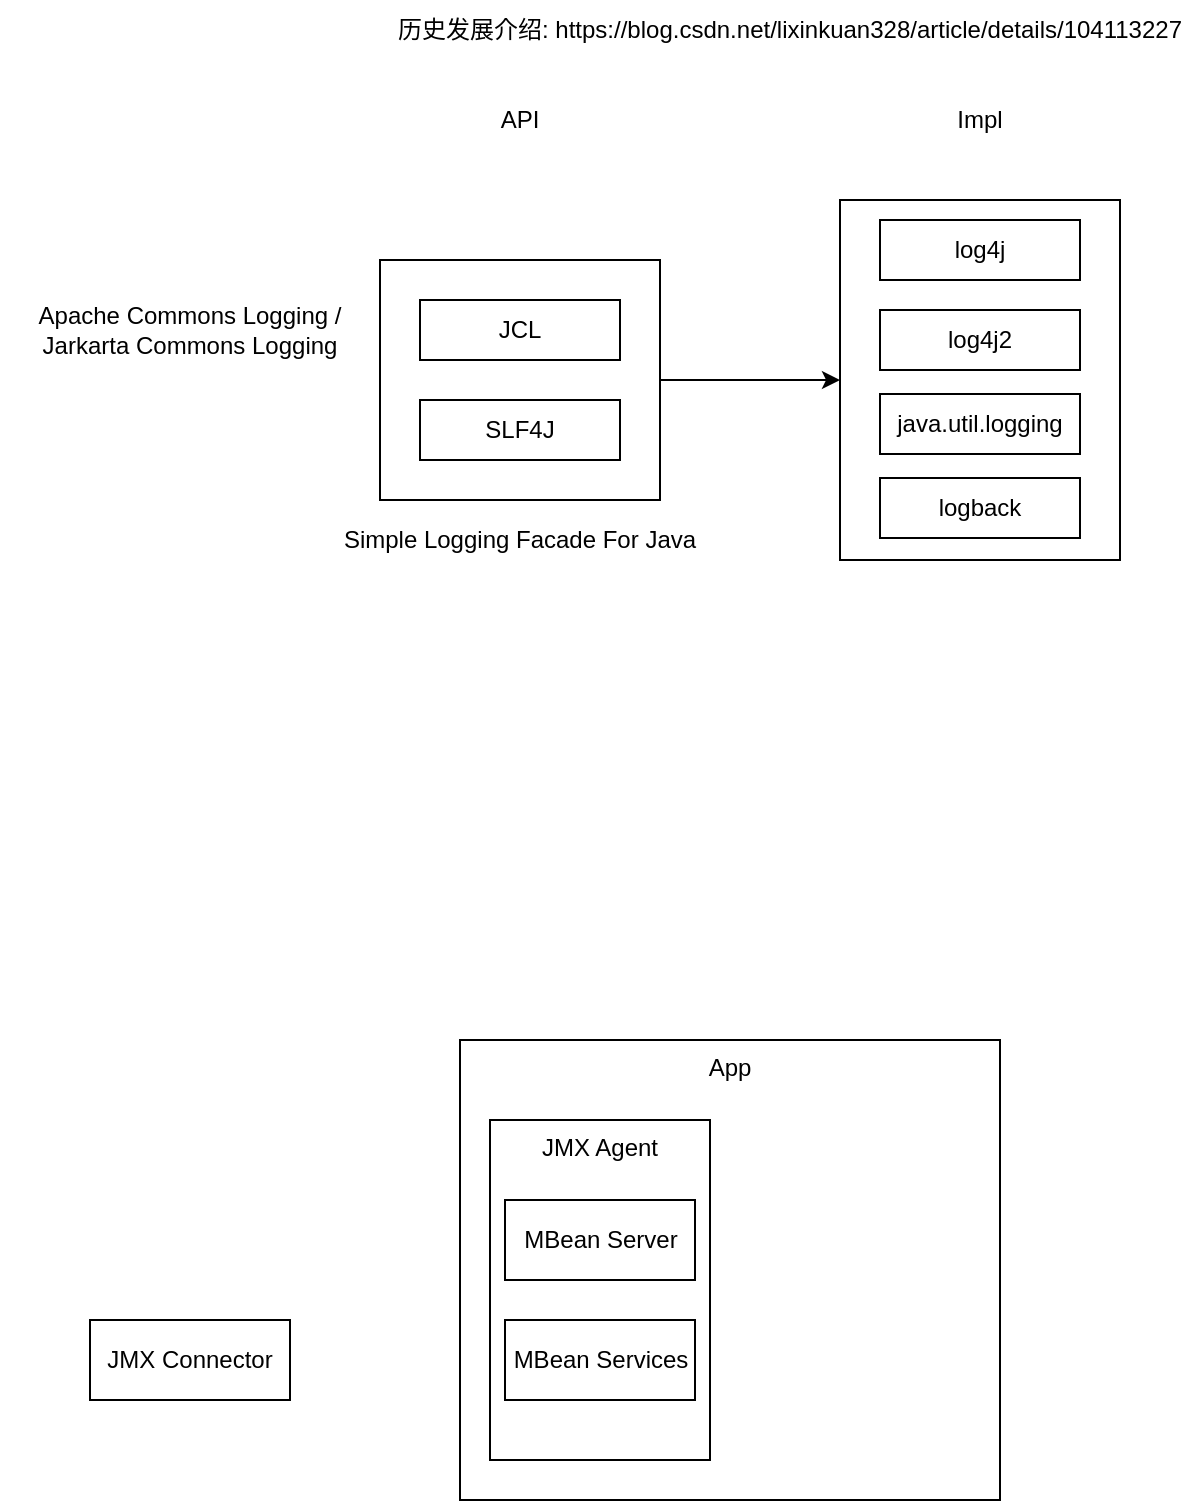 <mxfile version="22.1.3" type="github">
  <diagram id="seu8MXW0M_aEXuHFiLvy" name="Page-1">
    <mxGraphModel dx="1434" dy="765" grid="1" gridSize="10" guides="1" tooltips="1" connect="1" arrows="1" fold="1" page="1" pageScale="1" pageWidth="827" pageHeight="1169" math="0" shadow="0">
      <root>
        <mxCell id="0" />
        <mxCell id="1" parent="0" />
        <mxCell id="j74TEHamLuYHT3G0VTzC-3" value="App" style="rounded=0;whiteSpace=wrap;html=1;align=center;verticalAlign=top;" parent="1" vertex="1">
          <mxGeometry x="260" y="560" width="270" height="230" as="geometry" />
        </mxCell>
        <mxCell id="R05uWj6PvPZUDIditTrj-17" style="edgeStyle=orthogonalEdgeStyle;rounded=0;orthogonalLoop=1;jettySize=auto;html=1;" parent="1" source="R05uWj6PvPZUDIditTrj-10" target="R05uWj6PvPZUDIditTrj-12" edge="1">
          <mxGeometry relative="1" as="geometry" />
        </mxCell>
        <mxCell id="R05uWj6PvPZUDIditTrj-10" value="" style="rounded=0;whiteSpace=wrap;html=1;" parent="1" vertex="1">
          <mxGeometry x="220" y="170" width="140" height="120" as="geometry" />
        </mxCell>
        <mxCell id="R05uWj6PvPZUDIditTrj-1" value="SLF4J" style="rounded=0;whiteSpace=wrap;html=1;" parent="1" vertex="1">
          <mxGeometry x="240" y="240" width="100" height="30" as="geometry" />
        </mxCell>
        <mxCell id="R05uWj6PvPZUDIditTrj-2" value="JCL" style="rounded=0;whiteSpace=wrap;html=1;" parent="1" vertex="1">
          <mxGeometry x="240" y="190" width="100" height="30" as="geometry" />
        </mxCell>
        <mxCell id="R05uWj6PvPZUDIditTrj-4" value="Apache Commons Logging / Jarkarta Commons Logging" style="text;html=1;strokeColor=none;fillColor=none;align=center;verticalAlign=middle;whiteSpace=wrap;rounded=0;" parent="1" vertex="1">
          <mxGeometry x="30" y="190" width="190" height="30" as="geometry" />
        </mxCell>
        <mxCell id="R05uWj6PvPZUDIditTrj-7" value="Simple Logging Facade For Java" style="text;html=1;strokeColor=none;fillColor=none;align=center;verticalAlign=middle;whiteSpace=wrap;rounded=0;" parent="1" vertex="1">
          <mxGeometry x="195" y="300" width="190" height="20" as="geometry" />
        </mxCell>
        <mxCell id="R05uWj6PvPZUDIditTrj-8" value="API" style="text;html=1;strokeColor=none;fillColor=none;align=center;verticalAlign=middle;whiteSpace=wrap;rounded=0;" parent="1" vertex="1">
          <mxGeometry x="250" y="90" width="80" height="20" as="geometry" />
        </mxCell>
        <mxCell id="R05uWj6PvPZUDIditTrj-9" value="Impl" style="text;html=1;strokeColor=none;fillColor=none;align=center;verticalAlign=middle;whiteSpace=wrap;rounded=0;" parent="1" vertex="1">
          <mxGeometry x="480" y="90" width="80" height="20" as="geometry" />
        </mxCell>
        <mxCell id="R05uWj6PvPZUDIditTrj-12" value="" style="rounded=0;whiteSpace=wrap;html=1;" parent="1" vertex="1">
          <mxGeometry x="450" y="140" width="140" height="180" as="geometry" />
        </mxCell>
        <mxCell id="R05uWj6PvPZUDIditTrj-13" value="log4j2" style="rounded=0;whiteSpace=wrap;html=1;" parent="1" vertex="1">
          <mxGeometry x="470" y="195" width="100" height="30" as="geometry" />
        </mxCell>
        <mxCell id="R05uWj6PvPZUDIditTrj-14" value="log4j" style="rounded=0;whiteSpace=wrap;html=1;" parent="1" vertex="1">
          <mxGeometry x="470" y="150" width="100" height="30" as="geometry" />
        </mxCell>
        <mxCell id="R05uWj6PvPZUDIditTrj-15" value="java.util.logging" style="rounded=0;whiteSpace=wrap;html=1;" parent="1" vertex="1">
          <mxGeometry x="470" y="237" width="100" height="30" as="geometry" />
        </mxCell>
        <mxCell id="R05uWj6PvPZUDIditTrj-16" value="logback" style="rounded=0;whiteSpace=wrap;html=1;" parent="1" vertex="1">
          <mxGeometry x="470" y="279" width="100" height="30" as="geometry" />
        </mxCell>
        <mxCell id="R05uWj6PvPZUDIditTrj-18" value="历史发展介绍:&amp;nbsp;https://blog.csdn.net/lixinkuan328/article/details/104113227" style="text;html=1;strokeColor=none;fillColor=none;align=center;verticalAlign=middle;whiteSpace=wrap;rounded=0;" parent="1" vertex="1">
          <mxGeometry x="220" y="40" width="410" height="30" as="geometry" />
        </mxCell>
        <mxCell id="j74TEHamLuYHT3G0VTzC-1" value="JMX Connector" style="rounded=0;whiteSpace=wrap;html=1;" parent="1" vertex="1">
          <mxGeometry x="75" y="700" width="100" height="40" as="geometry" />
        </mxCell>
        <mxCell id="j74TEHamLuYHT3G0VTzC-2" value="JMX Agent" style="rounded=0;whiteSpace=wrap;html=1;verticalAlign=top;" parent="1" vertex="1">
          <mxGeometry x="275" y="600" width="110" height="170" as="geometry" />
        </mxCell>
        <mxCell id="j74TEHamLuYHT3G0VTzC-4" value="MBean Server" style="rounded=0;whiteSpace=wrap;html=1;" parent="1" vertex="1">
          <mxGeometry x="282.5" y="640" width="95" height="40" as="geometry" />
        </mxCell>
        <mxCell id="j74TEHamLuYHT3G0VTzC-5" value="MBean Services" style="rounded=0;whiteSpace=wrap;html=1;" parent="1" vertex="1">
          <mxGeometry x="282.5" y="700" width="95" height="40" as="geometry" />
        </mxCell>
      </root>
    </mxGraphModel>
  </diagram>
</mxfile>
